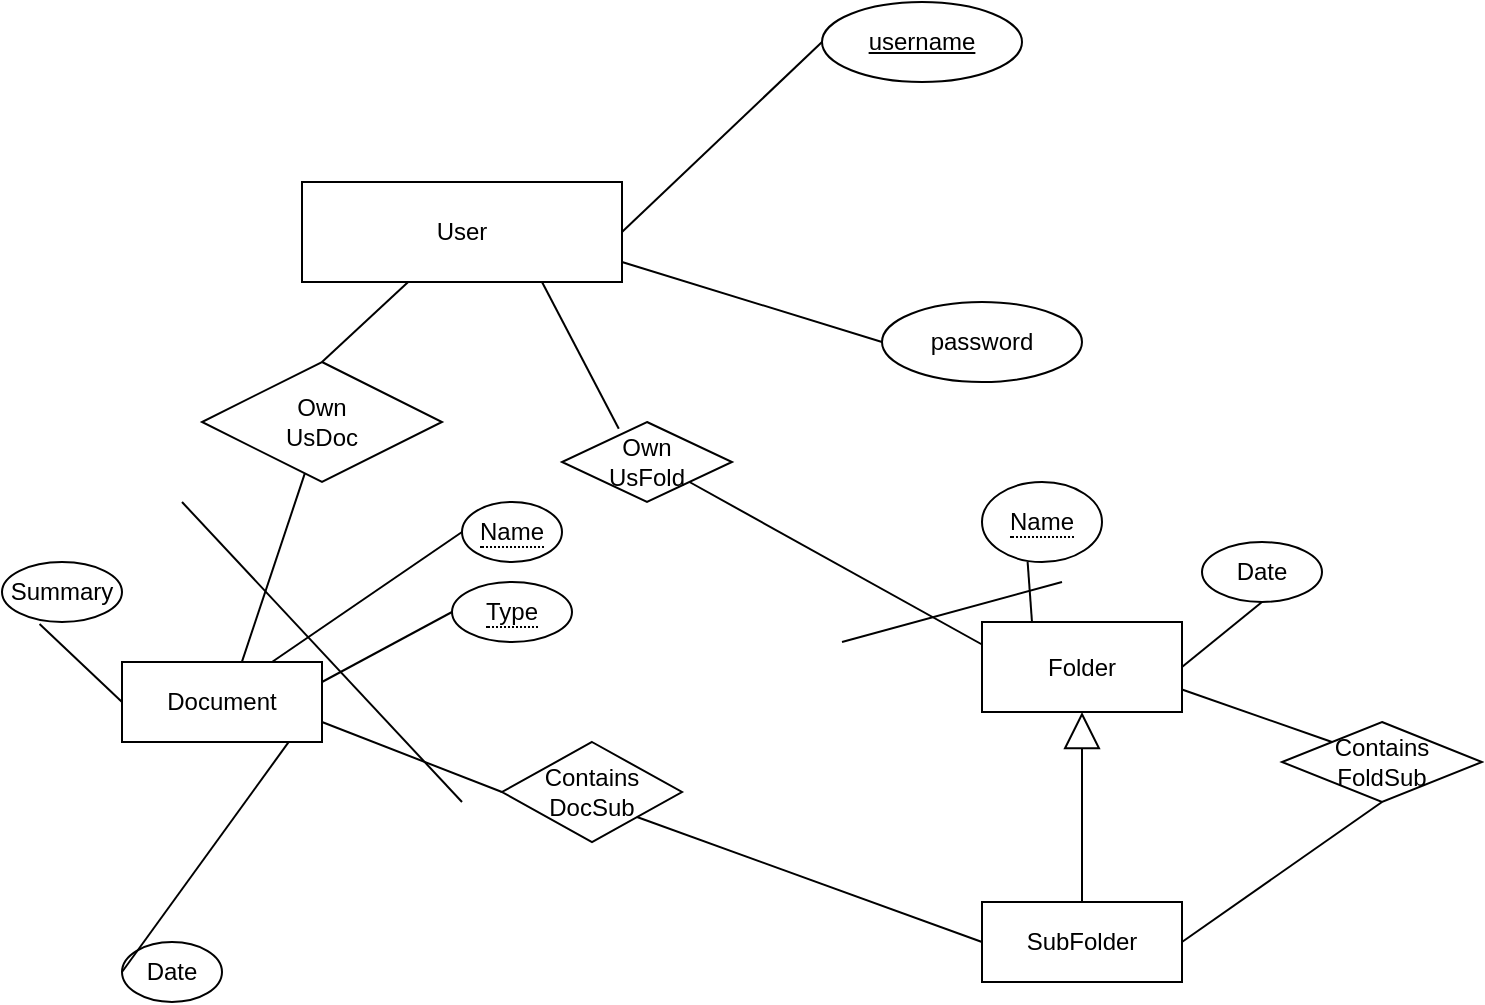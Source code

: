 <mxfile version="17.5.0" type="device"><diagram id="R2lEEEUBdFMjLlhIrx00" name="Page-1"><mxGraphModel dx="644" dy="552" grid="1" gridSize="10" guides="1" tooltips="1" connect="1" arrows="1" fold="1" page="1" pageScale="1" pageWidth="850" pageHeight="1100" math="0" shadow="0" extFonts="Permanent Marker^https://fonts.googleapis.com/css?family=Permanent+Marker"><root><mxCell id="0"/><mxCell id="1" parent="0"/><mxCell id="4CNrtu5M7IoHQXr-rFo--1" value="User" style="whiteSpace=wrap;html=1;align=center;" vertex="1" parent="1"><mxGeometry x="180" y="220" width="160" height="50" as="geometry"/></mxCell><mxCell id="4CNrtu5M7IoHQXr-rFo--2" value="Own&lt;br&gt;UsDoc" style="shape=rhombus;perimeter=rhombusPerimeter;whiteSpace=wrap;html=1;align=center;" vertex="1" parent="1"><mxGeometry x="130" y="310" width="120" height="60" as="geometry"/></mxCell><mxCell id="4CNrtu5M7IoHQXr-rFo--4" value="" style="endArrow=none;html=1;rounded=0;entryX=0;entryY=0.5;entryDx=0;entryDy=0;exitX=1;exitY=0.5;exitDx=0;exitDy=0;" edge="1" parent="1" source="4CNrtu5M7IoHQXr-rFo--1" target="4CNrtu5M7IoHQXr-rFo--6"><mxGeometry relative="1" as="geometry"><mxPoint x="340" y="260" as="sourcePoint"/><mxPoint x="430" y="155" as="targetPoint"/></mxGeometry></mxCell><mxCell id="4CNrtu5M7IoHQXr-rFo--6" value="username" style="ellipse;whiteSpace=wrap;html=1;align=center;fontStyle=4;" vertex="1" parent="1"><mxGeometry x="440" y="130" width="100" height="40" as="geometry"/></mxCell><mxCell id="4CNrtu5M7IoHQXr-rFo--7" value="password" style="ellipse;whiteSpace=wrap;html=1;align=center;" vertex="1" parent="1"><mxGeometry x="470" y="280" width="100" height="40" as="geometry"/></mxCell><mxCell id="4CNrtu5M7IoHQXr-rFo--9" value="" style="endArrow=none;html=1;rounded=0;entryX=0;entryY=0.5;entryDx=0;entryDy=0;" edge="1" parent="1" target="4CNrtu5M7IoHQXr-rFo--7"><mxGeometry relative="1" as="geometry"><mxPoint x="340" y="260" as="sourcePoint"/><mxPoint x="500" y="260" as="targetPoint"/></mxGeometry></mxCell><mxCell id="4CNrtu5M7IoHQXr-rFo--10" value="Document" style="whiteSpace=wrap;html=1;align=center;" vertex="1" parent="1"><mxGeometry x="90" y="460" width="100" height="40" as="geometry"/></mxCell><mxCell id="4CNrtu5M7IoHQXr-rFo--12" value="" style="endArrow=none;html=1;rounded=0;exitX=0.6;exitY=-0.005;exitDx=0;exitDy=0;exitPerimeter=0;" edge="1" parent="1" source="4CNrtu5M7IoHQXr-rFo--10" target="4CNrtu5M7IoHQXr-rFo--2"><mxGeometry relative="1" as="geometry"><mxPoint x="230" y="400" as="sourcePoint"/><mxPoint x="310" y="420" as="targetPoint"/></mxGeometry></mxCell><mxCell id="4CNrtu5M7IoHQXr-rFo--13" value="&lt;span style=&quot;border-bottom: 1px dotted&quot;&gt;Name&lt;/span&gt;" style="ellipse;whiteSpace=wrap;html=1;align=center;" vertex="1" parent="1"><mxGeometry x="260" y="380" width="50" height="30" as="geometry"/></mxCell><mxCell id="4CNrtu5M7IoHQXr-rFo--14" value="&lt;span style=&quot;border-bottom: 1px dotted&quot;&gt;Type&lt;/span&gt;" style="ellipse;whiteSpace=wrap;html=1;align=center;" vertex="1" parent="1"><mxGeometry x="255" y="420" width="60" height="30" as="geometry"/></mxCell><mxCell id="4CNrtu5M7IoHQXr-rFo--15" value="Date" style="ellipse;whiteSpace=wrap;html=1;align=center;" vertex="1" parent="1"><mxGeometry x="90" y="600" width="50" height="30" as="geometry"/></mxCell><mxCell id="4CNrtu5M7IoHQXr-rFo--17" value="" style="endArrow=none;html=1;rounded=0;entryX=0;entryY=0.5;entryDx=0;entryDy=0;exitX=0.75;exitY=0;exitDx=0;exitDy=0;" edge="1" parent="1" source="4CNrtu5M7IoHQXr-rFo--10" target="4CNrtu5M7IoHQXr-rFo--13"><mxGeometry relative="1" as="geometry"><mxPoint x="330" y="440" as="sourcePoint"/><mxPoint x="490" y="440" as="targetPoint"/></mxGeometry></mxCell><mxCell id="4CNrtu5M7IoHQXr-rFo--18" value="" style="endArrow=none;html=1;rounded=0;entryX=0;entryY=0.5;entryDx=0;entryDy=0;exitX=1;exitY=0.25;exitDx=0;exitDy=0;" edge="1" parent="1" source="4CNrtu5M7IoHQXr-rFo--10" target="4CNrtu5M7IoHQXr-rFo--14"><mxGeometry relative="1" as="geometry"><mxPoint x="340" y="260" as="sourcePoint"/><mxPoint x="500" y="260" as="targetPoint"/></mxGeometry></mxCell><mxCell id="4CNrtu5M7IoHQXr-rFo--19" value="" style="endArrow=none;html=1;rounded=0;entryX=0;entryY=0.5;entryDx=0;entryDy=0;exitX=0.832;exitY=1.005;exitDx=0;exitDy=0;exitPerimeter=0;" edge="1" parent="1" source="4CNrtu5M7IoHQXr-rFo--10" target="4CNrtu5M7IoHQXr-rFo--15"><mxGeometry relative="1" as="geometry"><mxPoint x="340" y="260" as="sourcePoint"/><mxPoint x="500" y="260" as="targetPoint"/></mxGeometry></mxCell><mxCell id="4CNrtu5M7IoHQXr-rFo--20" value="" style="endArrow=none;html=1;rounded=0;" edge="1" parent="1"><mxGeometry relative="1" as="geometry"><mxPoint x="120" y="380" as="sourcePoint"/><mxPoint x="260" y="530" as="targetPoint"/></mxGeometry></mxCell><mxCell id="4CNrtu5M7IoHQXr-rFo--23" value="Folder" style="whiteSpace=wrap;html=1;align=center;" vertex="1" parent="1"><mxGeometry x="520" y="440" width="100" height="45" as="geometry"/></mxCell><mxCell id="4CNrtu5M7IoHQXr-rFo--24" value="&lt;span style=&quot;border-bottom: 1px dotted&quot;&gt;Name&lt;/span&gt;" style="ellipse;whiteSpace=wrap;html=1;align=center;" vertex="1" parent="1"><mxGeometry x="520" y="370" width="60" height="40" as="geometry"/></mxCell><mxCell id="4CNrtu5M7IoHQXr-rFo--25" value="" style="endArrow=none;html=1;rounded=0;exitX=0.5;exitY=0;exitDx=0;exitDy=0;" edge="1" parent="1" source="4CNrtu5M7IoHQXr-rFo--2" target="4CNrtu5M7IoHQXr-rFo--1"><mxGeometry relative="1" as="geometry"><mxPoint x="340" y="260" as="sourcePoint"/><mxPoint x="500" y="260" as="targetPoint"/></mxGeometry></mxCell><mxCell id="4CNrtu5M7IoHQXr-rFo--26" value="Contains&lt;br&gt;FoldSub" style="shape=rhombus;perimeter=rhombusPerimeter;whiteSpace=wrap;html=1;align=center;" vertex="1" parent="1"><mxGeometry x="670" y="490" width="100" height="40" as="geometry"/></mxCell><mxCell id="4CNrtu5M7IoHQXr-rFo--27" value="SubFolder" style="whiteSpace=wrap;html=1;align=center;" vertex="1" parent="1"><mxGeometry x="520" y="580" width="100" height="40" as="geometry"/></mxCell><mxCell id="4CNrtu5M7IoHQXr-rFo--32" value="" style="endArrow=block;endSize=16;endFill=0;html=1;rounded=0;exitX=0.5;exitY=0;exitDx=0;exitDy=0;" edge="1" parent="1" source="4CNrtu5M7IoHQXr-rFo--27" target="4CNrtu5M7IoHQXr-rFo--23"><mxGeometry x="1" y="-81" width="160" relative="1" as="geometry"><mxPoint x="570" y="570" as="sourcePoint"/><mxPoint x="650" y="510" as="targetPoint"/><mxPoint x="-1" y="-10" as="offset"/></mxGeometry></mxCell><mxCell id="4CNrtu5M7IoHQXr-rFo--34" value="Contains&lt;br&gt;DocSub" style="shape=rhombus;perimeter=rhombusPerimeter;whiteSpace=wrap;html=1;align=center;" vertex="1" parent="1"><mxGeometry x="280" y="500" width="90" height="50" as="geometry"/></mxCell><mxCell id="4CNrtu5M7IoHQXr-rFo--35" value="" style="endArrow=none;html=1;rounded=0;entryX=0;entryY=0.5;entryDx=0;entryDy=0;exitX=1;exitY=1;exitDx=0;exitDy=0;" edge="1" parent="1" source="4CNrtu5M7IoHQXr-rFo--34" target="4CNrtu5M7IoHQXr-rFo--27"><mxGeometry relative="1" as="geometry"><mxPoint x="340" y="530" as="sourcePoint"/><mxPoint x="500" y="530" as="targetPoint"/></mxGeometry></mxCell><mxCell id="4CNrtu5M7IoHQXr-rFo--36" value="" style="endArrow=none;html=1;rounded=0;exitX=1;exitY=0.75;exitDx=0;exitDy=0;entryX=0;entryY=0.5;entryDx=0;entryDy=0;" edge="1" parent="1" source="4CNrtu5M7IoHQXr-rFo--10" target="4CNrtu5M7IoHQXr-rFo--34"><mxGeometry relative="1" as="geometry"><mxPoint x="340" y="530" as="sourcePoint"/><mxPoint x="410" y="590" as="targetPoint"/></mxGeometry></mxCell><mxCell id="4CNrtu5M7IoHQXr-rFo--38" value="" style="endArrow=none;html=1;rounded=0;entryX=0.5;entryY=1;entryDx=0;entryDy=0;exitX=1;exitY=0.5;exitDx=0;exitDy=0;" edge="1" parent="1" source="4CNrtu5M7IoHQXr-rFo--27" target="4CNrtu5M7IoHQXr-rFo--26"><mxGeometry relative="1" as="geometry"><mxPoint x="720" y="610" as="sourcePoint"/><mxPoint x="750" y="550" as="targetPoint"/></mxGeometry></mxCell><mxCell id="4CNrtu5M7IoHQXr-rFo--39" value="Date" style="ellipse;whiteSpace=wrap;html=1;align=center;" vertex="1" parent="1"><mxGeometry x="630" y="400" width="60" height="30" as="geometry"/></mxCell><mxCell id="4CNrtu5M7IoHQXr-rFo--41" value="" style="endArrow=none;html=1;rounded=0;entryX=0;entryY=0.25;entryDx=0;entryDy=0;exitX=1;exitY=1;exitDx=0;exitDy=0;" edge="1" parent="1" source="4CNrtu5M7IoHQXr-rFo--51" target="4CNrtu5M7IoHQXr-rFo--23"><mxGeometry relative="1" as="geometry"><mxPoint x="380" y="370" as="sourcePoint"/><mxPoint x="500" y="530" as="targetPoint"/></mxGeometry></mxCell><mxCell id="4CNrtu5M7IoHQXr-rFo--42" value="" style="endArrow=none;html=1;rounded=0;entryX=0.38;entryY=0.995;entryDx=0;entryDy=0;entryPerimeter=0;exitX=0.25;exitY=0;exitDx=0;exitDy=0;" edge="1" parent="1" source="4CNrtu5M7IoHQXr-rFo--23" target="4CNrtu5M7IoHQXr-rFo--24"><mxGeometry relative="1" as="geometry"><mxPoint x="340" y="530" as="sourcePoint"/><mxPoint x="500" y="530" as="targetPoint"/></mxGeometry></mxCell><mxCell id="4CNrtu5M7IoHQXr-rFo--43" value="" style="endArrow=none;html=1;rounded=0;" edge="1" parent="1"><mxGeometry relative="1" as="geometry"><mxPoint x="450" y="450" as="sourcePoint"/><mxPoint x="560" y="420" as="targetPoint"/></mxGeometry></mxCell><mxCell id="4CNrtu5M7IoHQXr-rFo--45" value="" style="endArrow=none;html=1;rounded=0;entryX=0.5;entryY=1;entryDx=0;entryDy=0;exitX=1;exitY=0.5;exitDx=0;exitDy=0;" edge="1" parent="1" source="4CNrtu5M7IoHQXr-rFo--23" target="4CNrtu5M7IoHQXr-rFo--39"><mxGeometry relative="1" as="geometry"><mxPoint x="340" y="530" as="sourcePoint"/><mxPoint x="500" y="530" as="targetPoint"/></mxGeometry></mxCell><mxCell id="4CNrtu5M7IoHQXr-rFo--46" value="Summary" style="ellipse;whiteSpace=wrap;html=1;align=center;" vertex="1" parent="1"><mxGeometry x="30" y="410" width="60" height="30" as="geometry"/></mxCell><mxCell id="4CNrtu5M7IoHQXr-rFo--47" value="" style="endArrow=none;html=1;rounded=0;exitX=0.313;exitY=1.033;exitDx=0;exitDy=0;exitPerimeter=0;entryX=0;entryY=0.5;entryDx=0;entryDy=0;" edge="1" parent="1" source="4CNrtu5M7IoHQXr-rFo--46" target="4CNrtu5M7IoHQXr-rFo--10"><mxGeometry relative="1" as="geometry"><mxPoint y="520" as="sourcePoint"/><mxPoint x="80" y="470" as="targetPoint"/></mxGeometry></mxCell><mxCell id="4CNrtu5M7IoHQXr-rFo--49" value="" style="endArrow=none;html=1;rounded=0;entryX=0;entryY=0;entryDx=0;entryDy=0;exitX=1;exitY=0.75;exitDx=0;exitDy=0;" edge="1" parent="1" source="4CNrtu5M7IoHQXr-rFo--23" target="4CNrtu5M7IoHQXr-rFo--26"><mxGeometry relative="1" as="geometry"><mxPoint x="680" y="299.5" as="sourcePoint"/><mxPoint x="840" y="299.5" as="targetPoint"/></mxGeometry></mxCell><mxCell id="4CNrtu5M7IoHQXr-rFo--51" value="Own&lt;br&gt;UsFold" style="shape=rhombus;perimeter=rhombusPerimeter;whiteSpace=wrap;html=1;align=center;" vertex="1" parent="1"><mxGeometry x="310" y="340" width="85" height="40" as="geometry"/></mxCell><mxCell id="4CNrtu5M7IoHQXr-rFo--53" value="" style="endArrow=none;html=1;rounded=0;entryX=0.75;entryY=1;entryDx=0;entryDy=0;exitX=0.334;exitY=0.085;exitDx=0;exitDy=0;exitPerimeter=0;" edge="1" parent="1" source="4CNrtu5M7IoHQXr-rFo--51" target="4CNrtu5M7IoHQXr-rFo--1"><mxGeometry relative="1" as="geometry"><mxPoint x="330" y="340" as="sourcePoint"/><mxPoint x="500" y="370" as="targetPoint"/></mxGeometry></mxCell></root></mxGraphModel></diagram></mxfile>
